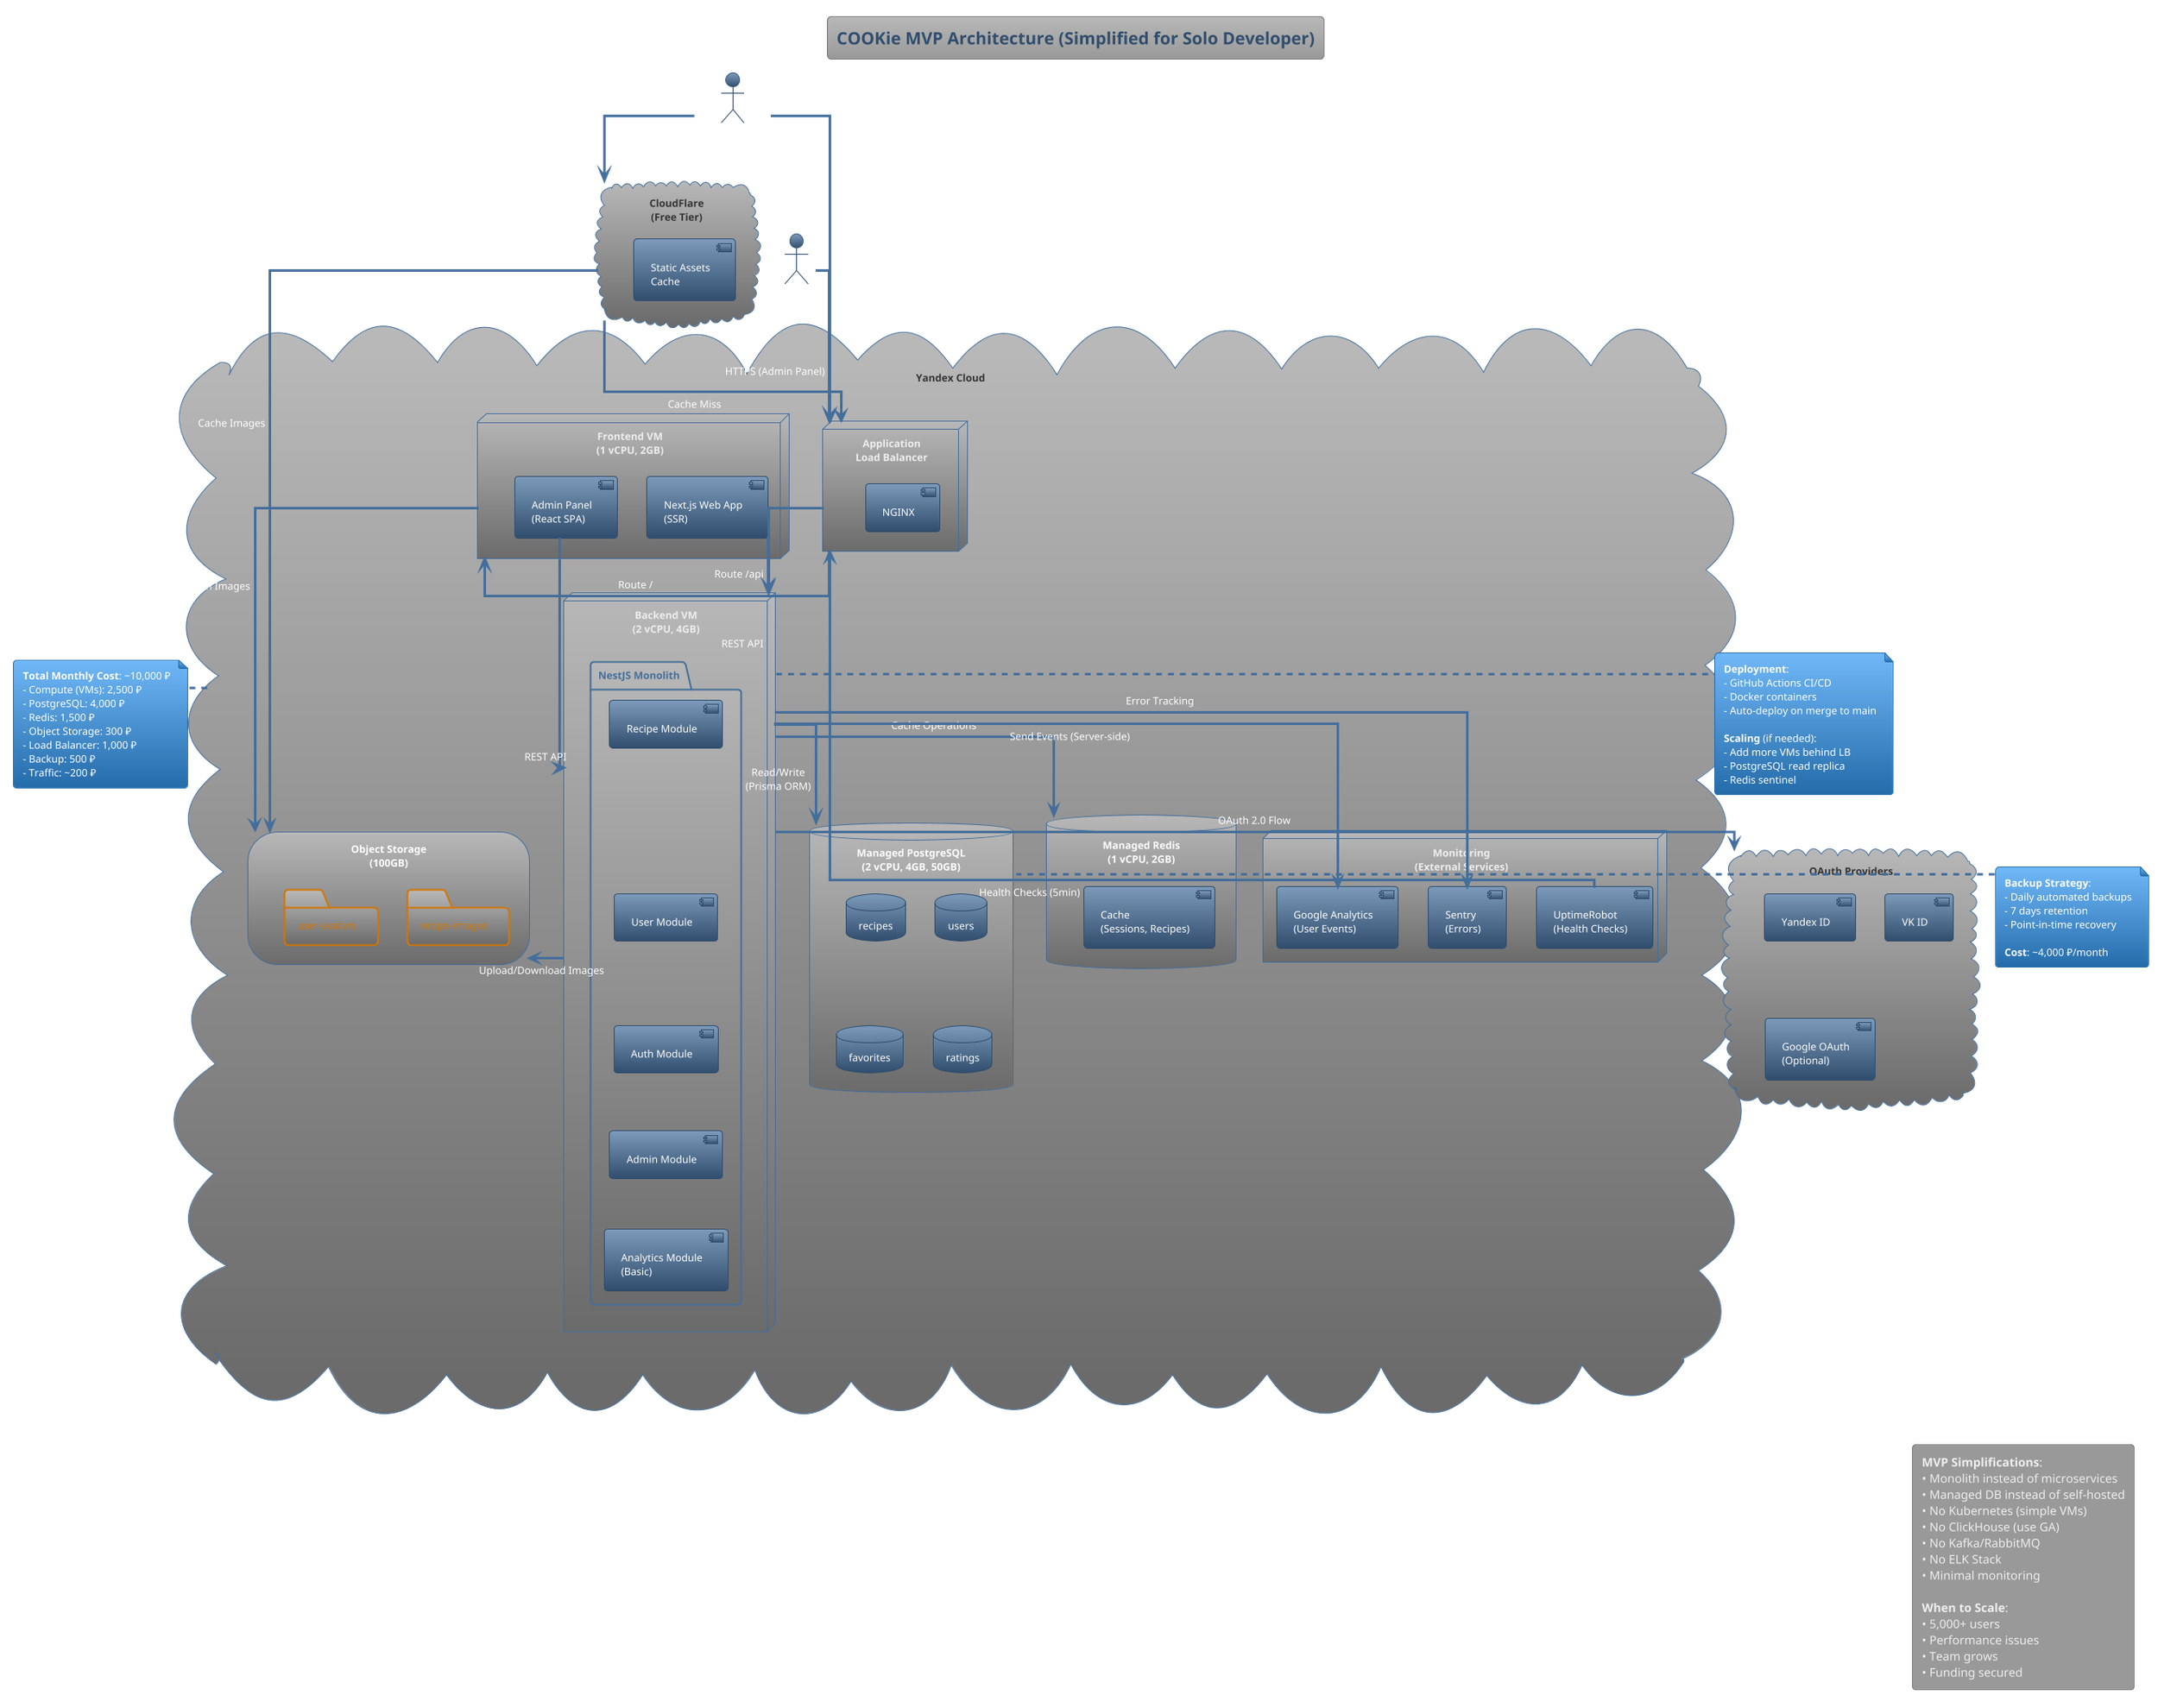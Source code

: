 @startuml COOKie_MVP_Simplified_Architecture
!theme spacelab

title COOKie MVP Architecture (Simplified for Solo Developer)

skinparam linetype ortho

' Users
actor "Users\n(Web Browser)" as Users
actor "Admin" as Admin

' CDN / Static Assets
cloud "CloudFlare\n(Free Tier)" as CDN {
    [Static Assets\nCache] as StaticCache
}

' Yandex Cloud
cloud "Yandex Cloud" as YandexCloud {

    ' Load Balancer
    node "Application\nLoad Balancer" as ALB {
        [NGINX] as NGINX
    }

    ' Frontend (deployed as static on VM)
    node "Frontend VM\n(1 vCPU, 2GB)" as FrontendVM {
        [Next.js Web App\n(SSR)] as WebApp
        [Admin Panel\n(React SPA)] as AdminPanel
    }

    ' Backend Monolith
    node "Backend VM\n(2 vCPU, 4GB)" as BackendVM {
        package "NestJS Monolith" {
            [Recipe Module] as RecipeModule
            [User Module] as UserModule
            [Auth Module] as AuthModule
            [Admin Module] as AdminModule
            [Analytics Module\n(Basic)] as AnalyticsModule
        }
    }

    ' Managed Databases
    database "Managed PostgreSQL\n(2 vCPU, 4GB, 50GB)" as PostgreSQL {
        database "recipes" as RecipesDB
        database "users" as UsersDB
        database "favorites" as FavoritesDB
        database "ratings" as RatingsDB
    }

    database "Managed Redis\n(1 vCPU, 2GB)" as Redis {
        [Cache\n(Sessions, Recipes)] as Cache
    }

    ' Object Storage
    storage "Object Storage\n(100GB)" as ObjectStorage {
        folder "recipe-images" as RecipeImages
        folder "user-avatars" as UserAvatars
    }

    ' Monitoring (Minimal)
    node "Monitoring\n(External Services)" as Monitoring {
        [Sentry\n(Errors)] as Sentry
        [Google Analytics\n(User Events)] as GA
        [UptimeRobot\n(Health Checks)] as Uptime
    }
}

' External Auth Providers
cloud "OAuth Providers" as OAuth {
    [Yandex ID] as YandexID
    [VK ID] as VKID
    [Google OAuth\n(Optional)] as GoogleOAuth
}

' User Connections
Users --> CDN : HTTPS
CDN --> ALB : Cache Miss
Users --> ALB : HTTPS (API)
Admin --> ALB : HTTPS (Admin Panel)

' Load Balancer Routing
ALB --> FrontendVM : Route /
ALB --> BackendVM : Route /api

' Frontend to Backend
WebApp --> BackendVM : REST API
AdminPanel --> BackendVM : REST API

' Backend Modules (Internal)
RecipeModule -[hidden]-> UserModule
UserModule -[hidden]-> AuthModule
AuthModule -[hidden]-> AdminModule
AdminModule -[hidden]-> AnalyticsModule

' Backend to Databases
BackendVM --> PostgreSQL : Read/Write\n(Prisma ORM)
BackendVM --> Redis : Cache Operations
BackendVM --> ObjectStorage : Upload/Download Images

' Backend to External Services
BackendVM --> OAuth : OAuth 2.0 Flow
BackendVM --> Sentry : Error Tracking
BackendVM --> GA : Send Events (Server-side)
Uptime --> ALB : Health Checks (5min)

' Static Assets
FrontendVM --> ObjectStorage : Fetch Images
CDN --> ObjectStorage : Cache Images

' Deployment Flow (Annotation)
note right of BackendVM
  **Deployment**:
  - GitHub Actions CI/CD
  - Docker containers
  - Auto-deploy on merge to main

  **Scaling** (if needed):
  - Add more VMs behind LB
  - PostgreSQL read replica
  - Redis sentinel
end note

note left of PostgreSQL
  **Backup Strategy**:
  - Daily automated backups
  - 7 days retention
  - Point-in-time recovery

  **Cost**: ~4,000 ₽/month
end note

note bottom of YandexCloud
  **Total Monthly Cost**: ~10,000 ₽
  - Compute (VMs): 2,500 ₽
  - PostgreSQL: 4,000 ₽
  - Redis: 1,500 ₽
  - Object Storage: 300 ₽
  - Load Balancer: 1,000 ₽
  - Backup: 500 ₽
  - Traffic: ~200 ₽
end note

legend right
  **MVP Simplifications**:
  • Monolith instead of microservices
  • Managed DB instead of self-hosted
  • No Kubernetes (simple VMs)
  • No ClickHouse (use GA)
  • No Kafka/RabbitMQ
  • No ELK Stack
  • Minimal monitoring

  **When to Scale**:
  • 5,000+ users
  • Performance issues
  • Team grows
  • Funding secured
endlegend

@enduml

